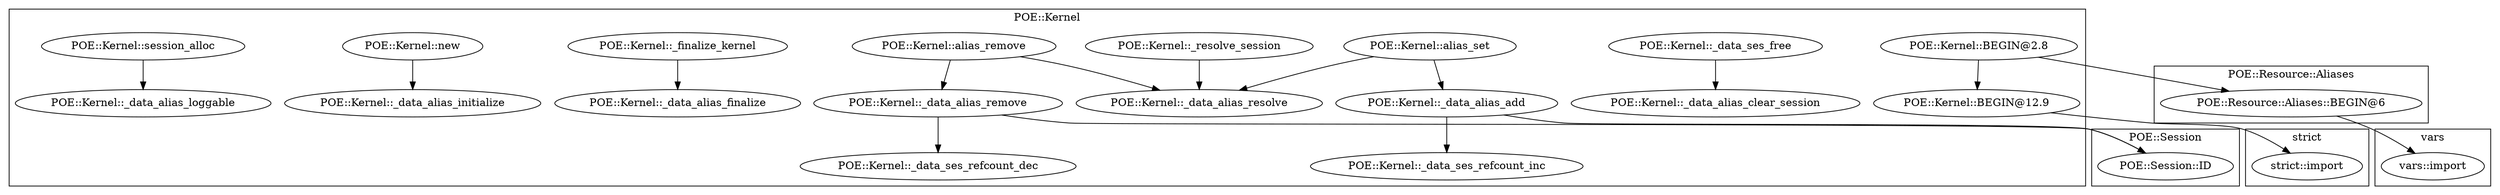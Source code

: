 digraph {
graph [overlap=false]
subgraph cluster_POE_Kernel {
	label="POE::Kernel";
	"POE::Kernel::_data_ses_free";
	"POE::Kernel::_data_alias_remove";
	"POE::Kernel::_data_ses_refcount_dec";
	"POE::Kernel::BEGIN@12.9";
	"POE::Kernel::_data_alias_loggable";
	"POE::Kernel::_data_alias_clear_session";
	"POE::Kernel::alias_set";
	"POE::Kernel::_data_alias_resolve";
	"POE::Kernel::alias_remove";
	"POE::Kernel::_data_alias_initialize";
	"POE::Kernel::_data_alias_add";
	"POE::Kernel::_finalize_kernel";
	"POE::Kernel::_data_ses_refcount_inc";
	"POE::Kernel::_resolve_session";
	"POE::Kernel::new";
	"POE::Kernel::_data_alias_finalize";
	"POE::Kernel::BEGIN@2.8";
	"POE::Kernel::session_alloc";
}
subgraph cluster_vars {
	label="vars";
	"vars::import";
}
subgraph cluster_strict {
	label="strict";
	"strict::import";
}
subgraph cluster_POE_Resource_Aliases {
	label="POE::Resource::Aliases";
	"POE::Resource::Aliases::BEGIN@6";
}
subgraph cluster_POE_Session {
	label="POE::Session";
	"POE::Session::ID";
}
"POE::Kernel::_data_alias_remove" -> "POE::Kernel::_data_ses_refcount_dec";
"POE::Kernel::alias_remove" -> "POE::Kernel::_data_alias_remove";
"POE::Kernel::BEGIN@12.9" -> "strict::import";
"POE::Resource::Aliases::BEGIN@6" -> "vars::import";
"POE::Kernel::BEGIN@2.8" -> "POE::Resource::Aliases::BEGIN@6";
"POE::Kernel::_data_alias_remove" -> "POE::Session::ID";
"POE::Kernel::_data_alias_add" -> "POE::Session::ID";
"POE::Kernel::_data_ses_free" -> "POE::Kernel::_data_alias_clear_session";
"POE::Kernel::_data_alias_add" -> "POE::Kernel::_data_ses_refcount_inc";
"POE::Kernel::alias_set" -> "POE::Kernel::_data_alias_add";
"POE::Kernel::new" -> "POE::Kernel::_data_alias_initialize";
"POE::Kernel::BEGIN@2.8" -> "POE::Kernel::BEGIN@12.9";
"POE::Kernel::alias_set" -> "POE::Kernel::_data_alias_resolve";
"POE::Kernel::_resolve_session" -> "POE::Kernel::_data_alias_resolve";
"POE::Kernel::alias_remove" -> "POE::Kernel::_data_alias_resolve";
"POE::Kernel::session_alloc" -> "POE::Kernel::_data_alias_loggable";
"POE::Kernel::_finalize_kernel" -> "POE::Kernel::_data_alias_finalize";
}
